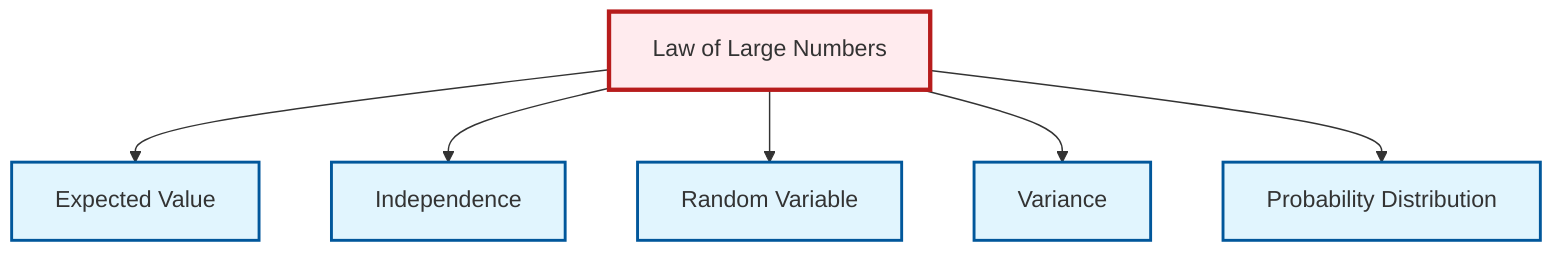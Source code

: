 graph TD
    classDef definition fill:#e1f5fe,stroke:#01579b,stroke-width:2px
    classDef theorem fill:#f3e5f5,stroke:#4a148c,stroke-width:2px
    classDef axiom fill:#fff3e0,stroke:#e65100,stroke-width:2px
    classDef example fill:#e8f5e9,stroke:#1b5e20,stroke-width:2px
    classDef current fill:#ffebee,stroke:#b71c1c,stroke-width:3px
    def-independence["Independence"]:::definition
    thm-law-of-large-numbers["Law of Large Numbers"]:::theorem
    def-random-variable["Random Variable"]:::definition
    def-variance["Variance"]:::definition
    def-expectation["Expected Value"]:::definition
    def-probability-distribution["Probability Distribution"]:::definition
    thm-law-of-large-numbers --> def-expectation
    thm-law-of-large-numbers --> def-independence
    thm-law-of-large-numbers --> def-random-variable
    thm-law-of-large-numbers --> def-variance
    thm-law-of-large-numbers --> def-probability-distribution
    class thm-law-of-large-numbers current